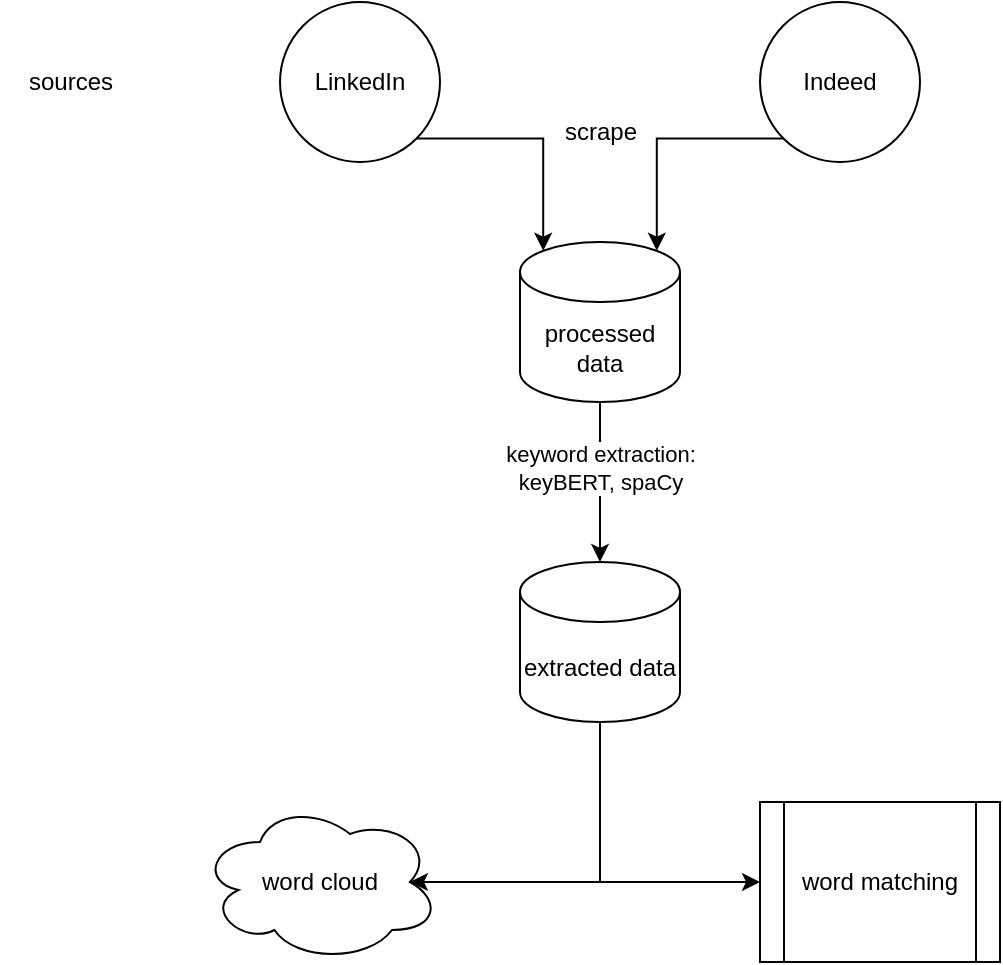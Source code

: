 <mxfile version="22.1.15" type="google">
  <diagram name="Page-1" id="wWFaziQFNTHF0SBOGpUx">
    <mxGraphModel grid="1" page="1" gridSize="10" guides="1" tooltips="1" connect="1" arrows="1" fold="1" pageScale="1" pageWidth="1100" pageHeight="850" math="0" shadow="0">
      <root>
        <mxCell id="0" />
        <mxCell id="1" parent="0" />
        <mxCell id="_bJk_URfUbzhVvXRv88F-1" value="LinkedIn" style="ellipse;whiteSpace=wrap;html=1;aspect=fixed;" vertex="1" parent="1">
          <mxGeometry x="400" y="160" width="80" height="80" as="geometry" />
        </mxCell>
        <mxCell id="_bJk_URfUbzhVvXRv88F-2" value="Indeed" style="ellipse;whiteSpace=wrap;html=1;aspect=fixed;" vertex="1" parent="1">
          <mxGeometry x="640" y="160" width="80" height="80" as="geometry" />
        </mxCell>
        <mxCell id="_bJk_URfUbzhVvXRv88F-3" value="processed&lt;br&gt;data" style="shape=cylinder3;whiteSpace=wrap;html=1;boundedLbl=1;backgroundOutline=1;size=15;" vertex="1" parent="1">
          <mxGeometry x="520" y="280" width="80" height="80" as="geometry" />
        </mxCell>
        <mxCell id="_bJk_URfUbzhVvXRv88F-5" style="edgeStyle=orthogonalEdgeStyle;rounded=0;orthogonalLoop=1;jettySize=auto;html=1;exitX=1;exitY=1;exitDx=0;exitDy=0;entryX=0.145;entryY=0;entryDx=0;entryDy=4.35;entryPerimeter=0;" edge="1" parent="1" source="_bJk_URfUbzhVvXRv88F-1" target="_bJk_URfUbzhVvXRv88F-3">
          <mxGeometry relative="1" as="geometry" />
        </mxCell>
        <mxCell id="_bJk_URfUbzhVvXRv88F-6" style="edgeStyle=orthogonalEdgeStyle;rounded=0;orthogonalLoop=1;jettySize=auto;html=1;exitX=0;exitY=1;exitDx=0;exitDy=0;entryX=0.855;entryY=0;entryDx=0;entryDy=4.35;entryPerimeter=0;" edge="1" parent="1" source="_bJk_URfUbzhVvXRv88F-2" target="_bJk_URfUbzhVvXRv88F-3">
          <mxGeometry relative="1" as="geometry" />
        </mxCell>
        <mxCell id="_bJk_URfUbzhVvXRv88F-8" value="sources" style="text;html=1;align=center;verticalAlign=middle;resizable=0;points=[];autosize=1;strokeColor=none;fillColor=none;" vertex="1" parent="1">
          <mxGeometry x="260" y="185" width="70" height="30" as="geometry" />
        </mxCell>
        <mxCell id="_bJk_URfUbzhVvXRv88F-17" style="edgeStyle=orthogonalEdgeStyle;rounded=0;orthogonalLoop=1;jettySize=auto;html=1;exitX=0.5;exitY=1;exitDx=0;exitDy=0;exitPerimeter=0;entryX=0;entryY=0.5;entryDx=0;entryDy=0;" edge="1" parent="1" source="_bJk_URfUbzhVvXRv88F-9" target="_bJk_URfUbzhVvXRv88F-16">
          <mxGeometry relative="1" as="geometry" />
        </mxCell>
        <mxCell id="_bJk_URfUbzhVvXRv88F-9" value="extracted data" style="shape=cylinder3;whiteSpace=wrap;html=1;boundedLbl=1;backgroundOutline=1;size=15;" vertex="1" parent="1">
          <mxGeometry x="520" y="440" width="80" height="80" as="geometry" />
        </mxCell>
        <mxCell id="_bJk_URfUbzhVvXRv88F-10" style="edgeStyle=orthogonalEdgeStyle;rounded=0;orthogonalLoop=1;jettySize=auto;html=1;exitX=0.5;exitY=1;exitDx=0;exitDy=0;exitPerimeter=0;entryX=0.5;entryY=0;entryDx=0;entryDy=0;entryPerimeter=0;" edge="1" parent="1" source="_bJk_URfUbzhVvXRv88F-3" target="_bJk_URfUbzhVvXRv88F-9">
          <mxGeometry relative="1" as="geometry" />
        </mxCell>
        <mxCell id="_bJk_URfUbzhVvXRv88F-11" value="keyword extraction:&lt;br&gt;keyBERT, spaCy" style="edgeLabel;html=1;align=center;verticalAlign=middle;resizable=0;points=[];" connectable="0" vertex="1" parent="_bJk_URfUbzhVvXRv88F-10">
          <mxGeometry x="-0.175" relative="1" as="geometry">
            <mxPoint as="offset" />
          </mxGeometry>
        </mxCell>
        <mxCell id="_bJk_URfUbzhVvXRv88F-12" value="scrape" style="text;html=1;align=center;verticalAlign=middle;resizable=0;points=[];autosize=1;strokeColor=none;fillColor=none;" vertex="1" parent="1">
          <mxGeometry x="530" y="210" width="60" height="30" as="geometry" />
        </mxCell>
        <mxCell id="_bJk_URfUbzhVvXRv88F-14" value="word cloud" style="ellipse;shape=cloud;whiteSpace=wrap;html=1;" vertex="1" parent="1">
          <mxGeometry x="360" y="560" width="120" height="80" as="geometry" />
        </mxCell>
        <mxCell id="_bJk_URfUbzhVvXRv88F-16" value="word matching" style="shape=process;whiteSpace=wrap;html=1;backgroundOutline=1;" vertex="1" parent="1">
          <mxGeometry x="640" y="560" width="120" height="80" as="geometry" />
        </mxCell>
        <mxCell id="_bJk_URfUbzhVvXRv88F-18" style="edgeStyle=orthogonalEdgeStyle;rounded=0;orthogonalLoop=1;jettySize=auto;html=1;exitX=0.5;exitY=1;exitDx=0;exitDy=0;exitPerimeter=0;entryX=0.875;entryY=0.5;entryDx=0;entryDy=0;entryPerimeter=0;" edge="1" parent="1" source="_bJk_URfUbzhVvXRv88F-9" target="_bJk_URfUbzhVvXRv88F-14">
          <mxGeometry relative="1" as="geometry">
            <Array as="points">
              <mxPoint x="560" y="600" />
            </Array>
          </mxGeometry>
        </mxCell>
      </root>
    </mxGraphModel>
  </diagram>
</mxfile>
